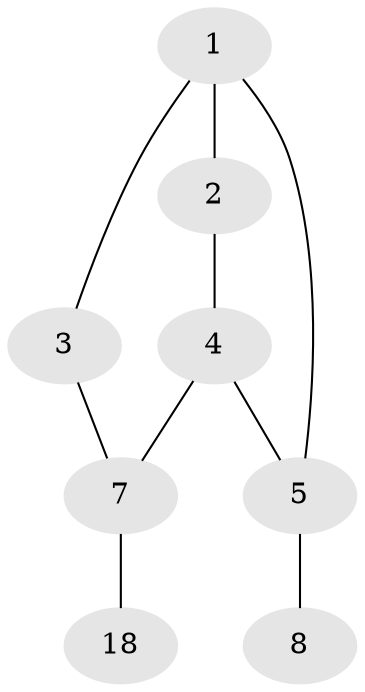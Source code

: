 // Generated by graph-tools (version 1.1) at 2025/46/02/15/25 05:46:28]
// undirected, 8 vertices, 9 edges
graph export_dot {
graph [start="1"]
  node [color=gray90,style=filled];
  1 [super="+12"];
  2 [super="+10+11"];
  3 [super="+13+15+16"];
  4 [super="+6"];
  5 [super="+10+20"];
  7 [super="+14"];
  8 [super="+9+19"];
  18 [super="+11+14"];
  1 -- 2;
  1 -- 3;
  1 -- 5;
  2 -- 4;
  3 -- 7;
  4 -- 5;
  4 -- 7;
  5 -- 8;
  7 -- 18;
}
